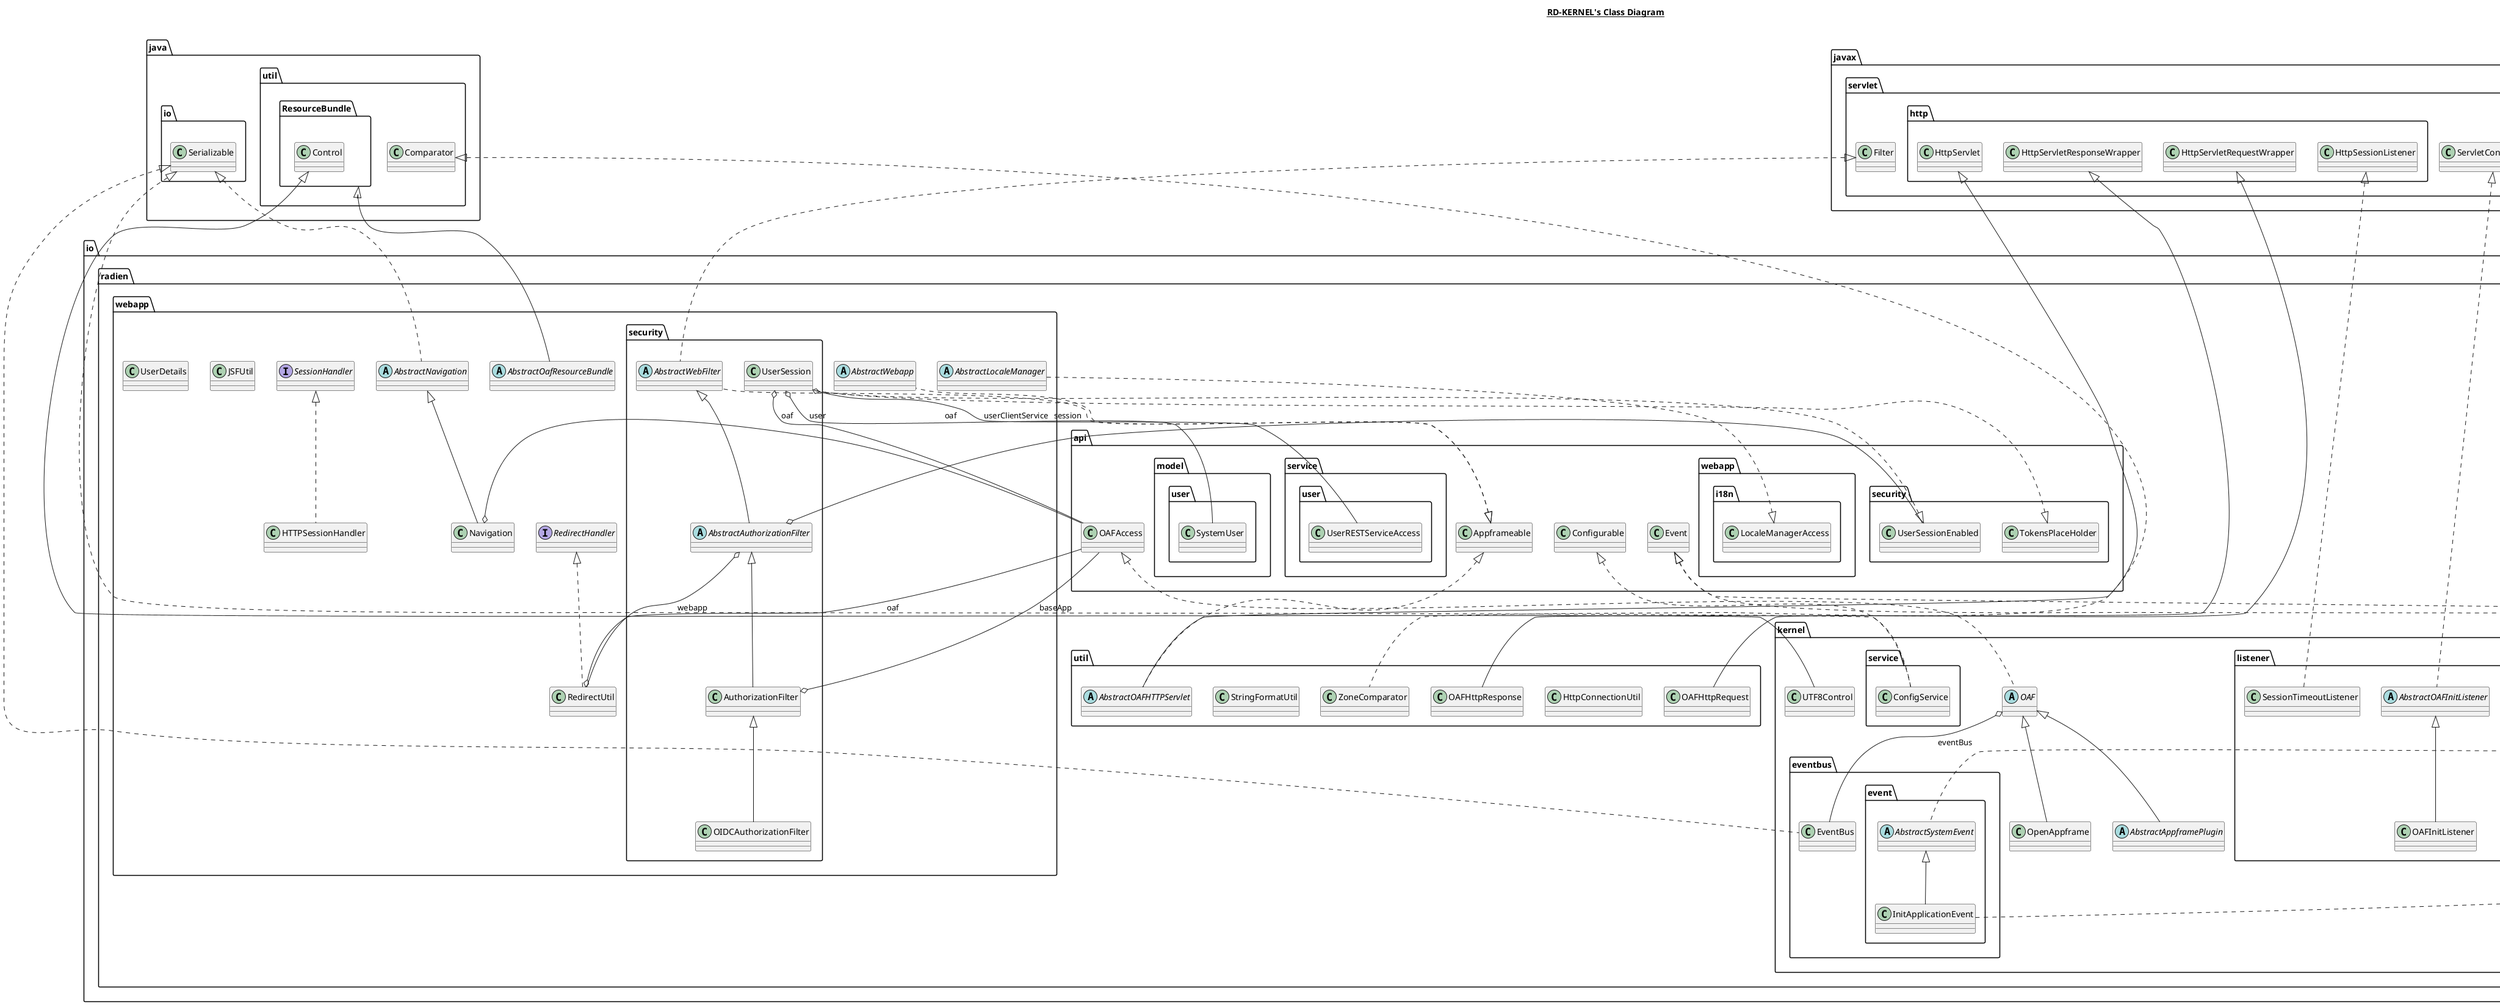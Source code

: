 @startuml

title __RD-KERNEL's Class Diagram__\n

  namespace io.radien.kernel {
    abstract class io.radien.kernel.AbstractAppframePlugin {
    }
  }
  

  namespace io.radien.kernel {
    abstract class io.radien.kernel.OAF {
    }
  }
  

  namespace io.radien.kernel {
    class io.radien.kernel.OpenAppframe {
    }
  }
  

  namespace io.radien.kernel {
    class io.radien.kernel.UTF8Control {
    }
  }
  

  namespace io.radien.kernel {
    namespace eventbus {
      class io.radien.kernel.eventbus.EventBus {
      }
    }
  }
  

  namespace io.radien.kernel {
    namespace eventbus {
      namespace event {
        abstract class io.radien.kernel.eventbus.event.AbstractSystemEvent {
        }
      }
    }
  }
  

  namespace io.radien.kernel {
    namespace eventbus {
      namespace event {
        class io.radien.kernel.eventbus.event.InitApplicationEvent {
        }
      }
    }
  }
  

  namespace io.radien.kernel {
    namespace interceptor {
      class io.radien.kernel.interceptor.MethodRuntimeInterceptor {
      }
    }
  }
  

  namespace io.radien.kernel {
    namespace interceptor {
      interface io.radien.kernel.interceptor.RuntimeIntercepted {
      }
    }
  }
  

  namespace io.radien.kernel {
    namespace listener {
      abstract class io.radien.kernel.listener.AbstractOAFInitListener {
      }
    }
  }
  

  namespace io.radien.kernel {
    namespace listener {
      class io.radien.kernel.listener.FacesApplicationInitialisationListener {
      }
    }
  }
  

  namespace io.radien.kernel {
    namespace listener {
      class io.radien.kernel.listener.OAFInitListener {
      }
    }
  }
  

  namespace io.radien.kernel {
    namespace listener {
      class io.radien.kernel.listener.SessionTimeoutListener {
      }
    }
  }
  

  namespace io.radien.kernel {
    namespace listener {
      class io.radien.kernel.listener.UACompatibleHeaderPhaseListener {
      }
    }
  }
  

  namespace io.radien.kernel {
    namespace service {
      class io.radien.kernel.service.ConfigService {
      }
    }
  }
  

  namespace io.radien.util {
    abstract class io.radien.util.AbstractOAFHTTPServlet {
    }
  }
  

  namespace io.radien.util {
    class io.radien.util.HttpConnectionUtil {
    }
  }
  

  namespace io.radien.util {
    class io.radien.util.OAFHttpRequest {
    }
  }
  

  namespace io.radien.util {
    class io.radien.util.OAFHttpResponse {
    }
  }
  

  namespace io.radien.util {
    class io.radien.util.StringFormatUtil {
    }
  }
  

  namespace io.radien.util {
    class io.radien.util.ZoneComparator {
    }
  }
  

  namespace io.radien.webapp {
    abstract class io.radien.webapp.AbstractLocaleManager {
    }
  }
  

  namespace io.radien.webapp {
    abstract class io.radien.webapp.AbstractNavigation {
    }
  }
  

  namespace io.radien.webapp {
    abstract class io.radien.webapp.AbstractOafResourceBundle {
    }
  }
  

  namespace io.radien.webapp {
    abstract class io.radien.webapp.AbstractWebapp {
    }
  }
  

  namespace io.radien.webapp {
    class io.radien.webapp.HTTPSessionHandler {
    }
  }
  

  namespace io.radien.webapp {
    class io.radien.webapp.JSFUtil {
    }
  }
  

  namespace io.radien.webapp {
    class io.radien.webapp.Navigation {
    }
  }
  

  namespace io.radien.webapp {
    interface io.radien.webapp.RedirectHandler {
    }
  }
  

  namespace io.radien.webapp {
    class io.radien.webapp.RedirectUtil {
    }
  }
  

  namespace io.radien.webapp {
    interface io.radien.webapp.SessionHandler {
    }
  }
  

  namespace io.radien.webapp {
    class io.radien.webapp.UserDetails {
    }
  }
  

  namespace io.radien.webapp {
    namespace security {
      abstract class io.radien.webapp.security.AbstractAuthorizationFilter {
      }
    }
  }
  

  namespace io.radien.webapp {
    namespace security {
      abstract class io.radien.webapp.security.AbstractWebFilter {
      }
    }
  }
  

  namespace io.radien.webapp {
    namespace security {
      class io.radien.webapp.security.AuthorizationFilter {
      }
    }
  }
  

  namespace io.radien.webapp {
    namespace security {
      class io.radien.webapp.security.OIDCAuthorizationFilter {
      }
    }
  }
  

  namespace io.radien.webapp {
    namespace security {
      class io.radien.webapp.security.UserSession {
      }
    }
  }
  

  io.radien.kernel.AbstractAppframePlugin -up-|> io.radien.kernel.OAF
  io.radien.kernel.OAF .up.|> io.radien.api.OAFAccess
  io.radien.kernel.OAF o-- io.radien.kernel.eventbus.EventBus : eventBus
  io.radien.kernel.OpenAppframe -up-|> io.radien.kernel.OAF
  io.radien.kernel.UTF8Control -up-|> java.util.ResourceBundle.Control
  io.radien.kernel.eventbus.EventBus .up.|> java.io.Serializable
  io.radien.kernel.eventbus.event.AbstractSystemEvent .up.|> io.radien.api.Event
  io.radien.kernel.eventbus.event.InitApplicationEvent .up.|> io.radien.api.Event
  io.radien.kernel.eventbus.event.InitApplicationEvent -up-|> io.radien.kernel.eventbus.event.AbstractSystemEvent
  io.radien.kernel.listener.AbstractOAFInitListener .up.|> javax.servlet.ServletContextListener
  io.radien.kernel.listener.FacesApplicationInitialisationListener .up.|> javax.faces.event.SystemEventListener
  io.radien.kernel.listener.OAFInitListener -up-|> io.radien.kernel.listener.AbstractOAFInitListener
  io.radien.kernel.listener.SessionTimeoutListener .up.|> javax.servlet.http.HttpSessionListener
  io.radien.kernel.listener.UACompatibleHeaderPhaseListener .up.|> javax.faces.event.PhaseListener
  io.radien.kernel.service.ConfigService .up.|> io.radien.api.Configurable
  io.radien.kernel.service.ConfigService .up.|> java.io.Serializable
  io.radien.util.AbstractOAFHTTPServlet .up.|> io.radien.api.Appframeable
  io.radien.util.AbstractOAFHTTPServlet -up-|> javax.servlet.http.HttpServlet
  io.radien.util.OAFHttpRequest -up-|> javax.servlet.http.HttpServletRequestWrapper
  io.radien.util.OAFHttpResponse -up-|> javax.servlet.http.HttpServletResponseWrapper
  io.radien.util.ZoneComparator .up.|> java.util.Comparator
  io.radien.webapp.AbstractLocaleManager .up.|> io.radien.api.webapp.i18n.LocaleManagerAccess
  io.radien.webapp.AbstractNavigation .up.|> java.io.Serializable
  io.radien.webapp.AbstractOafResourceBundle -up-|> java.util.ResourceBundle
  io.radien.webapp.AbstractWebapp .up.|> io.radien.api.Appframeable
  io.radien.webapp.HTTPSessionHandler .up.|> io.radien.webapp.SessionHandler
  io.radien.webapp.Navigation -up-|> io.radien.webapp.AbstractNavigation
  io.radien.webapp.Navigation o-- io.radien.api.OAFAccess : oaf
  io.radien.webapp.RedirectUtil .up.|> io.radien.webapp.RedirectHandler
  io.radien.webapp.RedirectUtil o-- io.radien.api.OAFAccess : oaf
  io.radien.webapp.security.AbstractAuthorizationFilter -up-|> io.radien.webapp.security.AbstractWebFilter
  io.radien.webapp.security.AbstractAuthorizationFilter o-- io.radien.api.security.UserSessionEnabled : session
  io.radien.webapp.security.AbstractAuthorizationFilter o-- io.radien.webapp.RedirectUtil : webapp
  io.radien.webapp.security.AbstractWebFilter .up.|> io.radien.api.Appframeable
  io.radien.webapp.security.AbstractWebFilter .up.|> javax.servlet.Filter
  io.radien.webapp.security.AuthorizationFilter -up-|> io.radien.webapp.security.AbstractAuthorizationFilter
  io.radien.webapp.security.AuthorizationFilter o-- io.radien.api.OAFAccess : baseApp
  io.radien.webapp.security.OIDCAuthorizationFilter -up-|> io.radien.webapp.security.AuthorizationFilter
  io.radien.webapp.security.UserSession .up.|> io.radien.api.security.TokensPlaceHolder
  io.radien.webapp.security.UserSession .up.|> io.radien.api.security.UserSessionEnabled
  io.radien.webapp.security.UserSession o-- io.radien.api.OAFAccess : oaf
  io.radien.webapp.security.UserSession o-- io.radien.api.model.user.SystemUser : user
  io.radien.webapp.security.UserSession o-- io.radien.api.service.user.UserRESTServiceAccess : userClientService







@enduml
